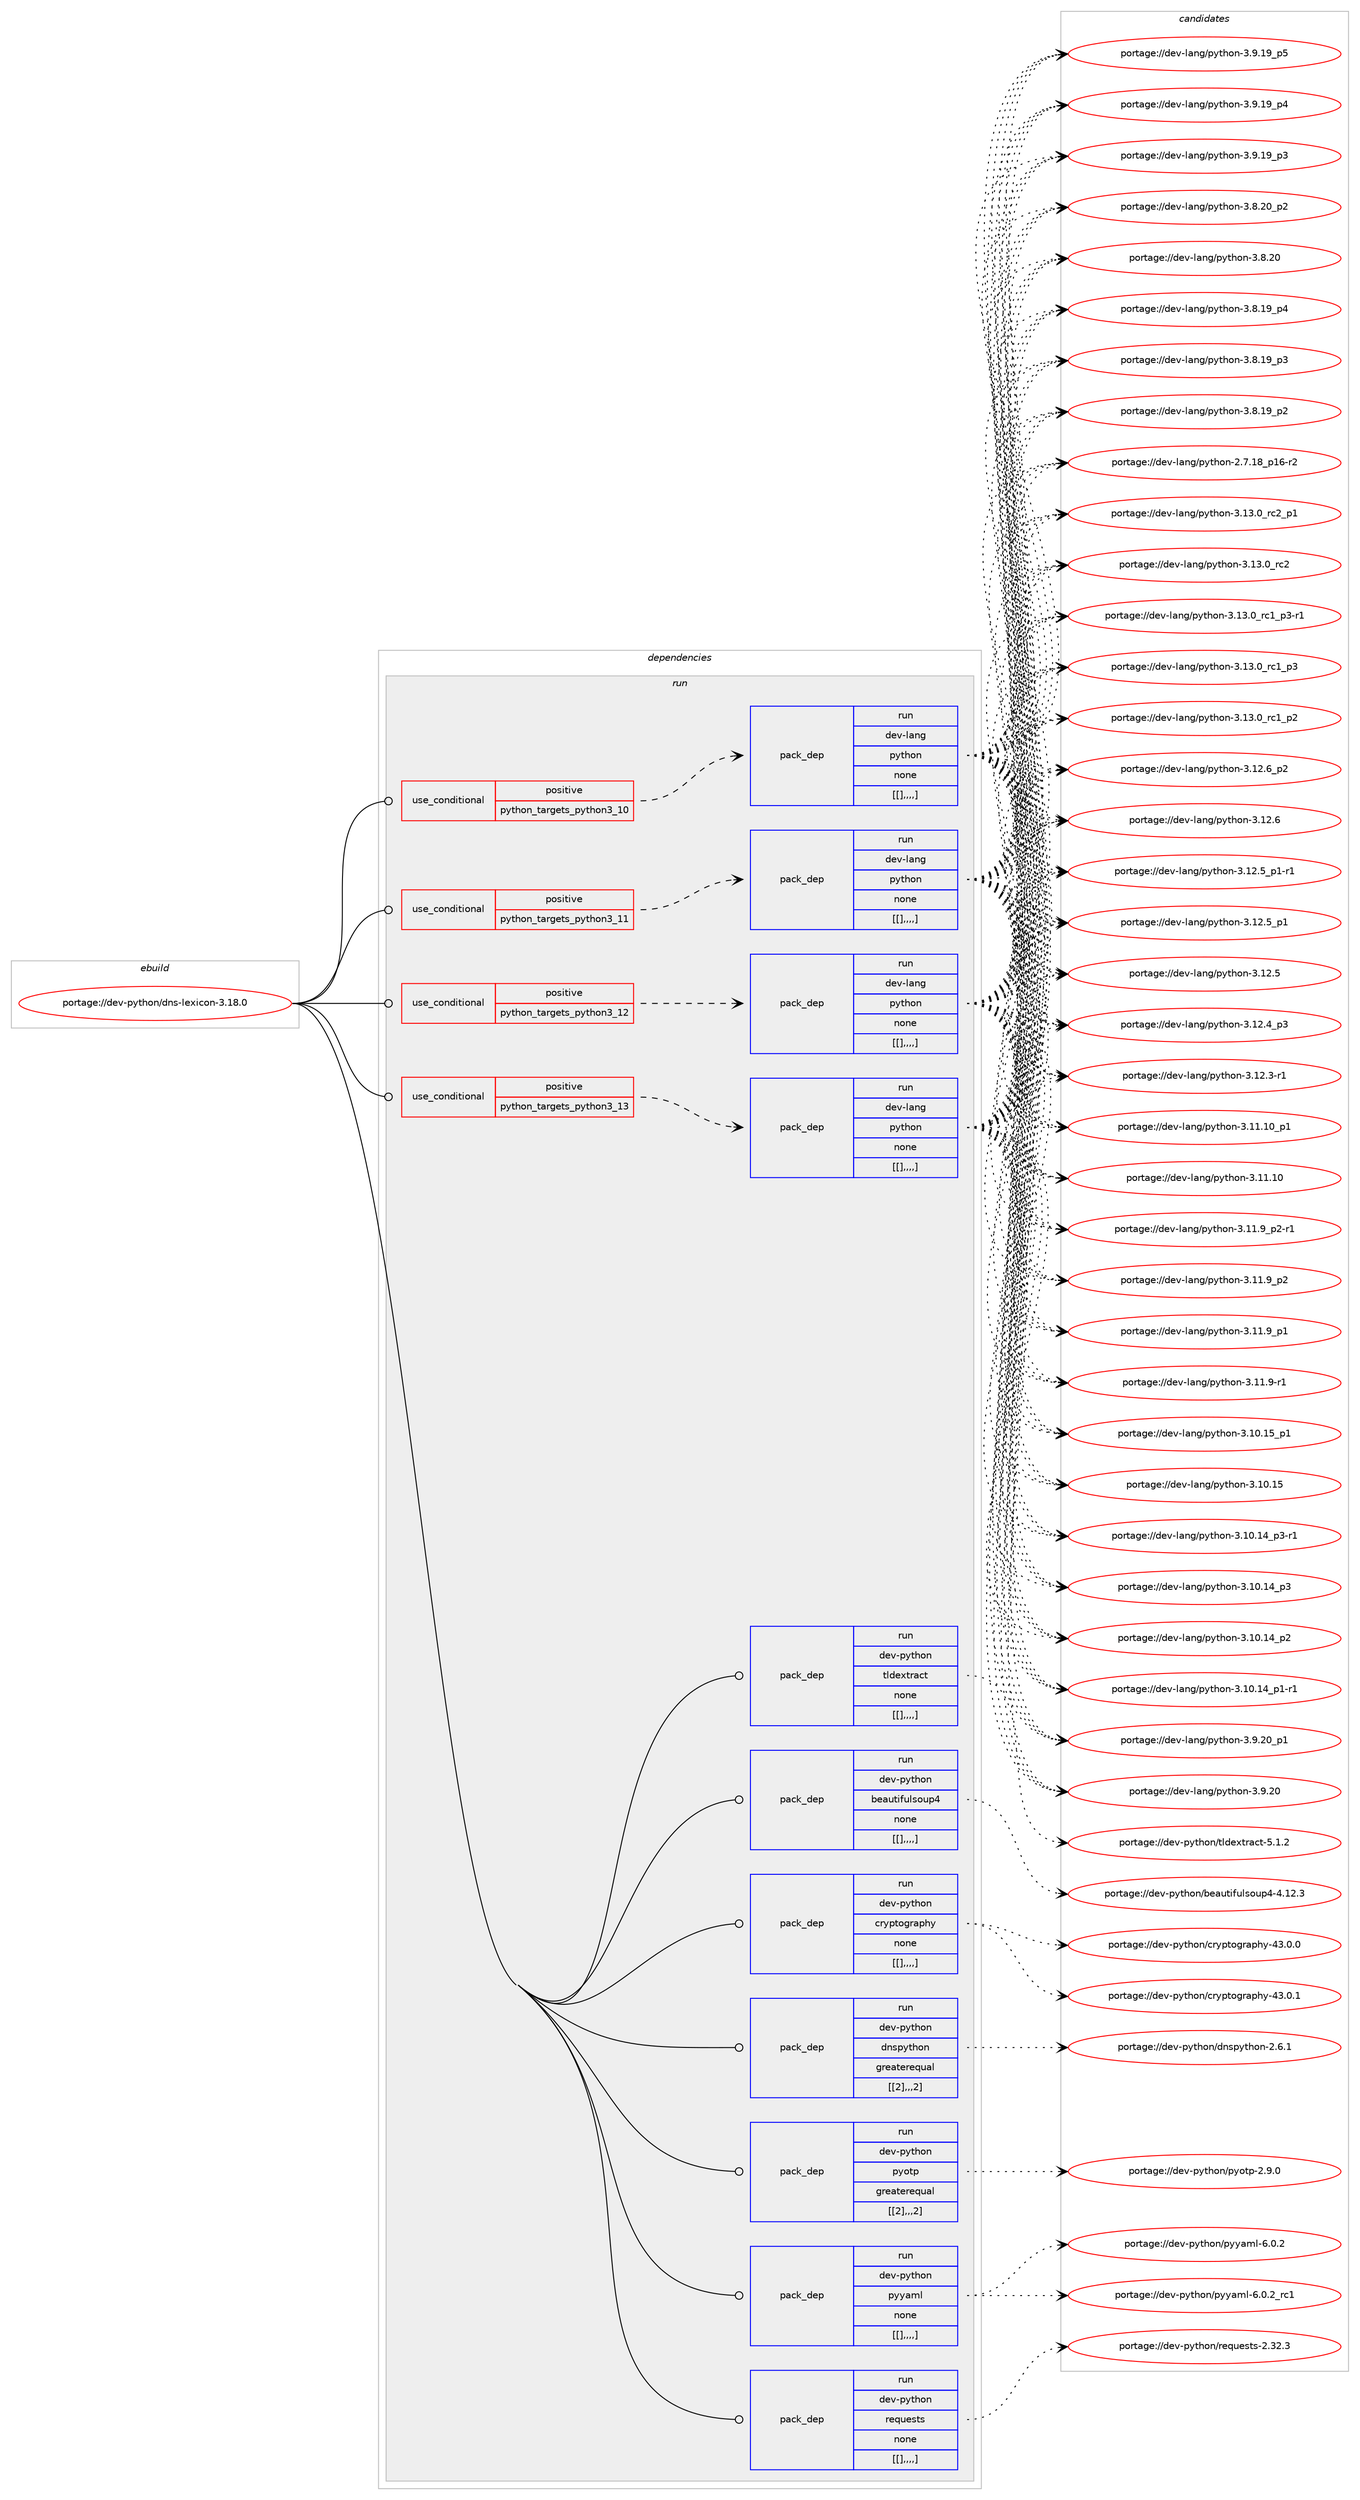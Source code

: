 digraph prolog {

# *************
# Graph options
# *************

newrank=true;
concentrate=true;
compound=true;
graph [rankdir=LR,fontname=Helvetica,fontsize=10,ranksep=1.5];#, ranksep=2.5, nodesep=0.2];
edge  [arrowhead=vee];
node  [fontname=Helvetica,fontsize=10];

# **********
# The ebuild
# **********

subgraph cluster_leftcol {
color=gray;
label=<<i>ebuild</i>>;
id [label="portage://dev-python/dns-lexicon-3.18.0", color=red, width=4, href="../dev-python/dns-lexicon-3.18.0.svg"];
}

# ****************
# The dependencies
# ****************

subgraph cluster_midcol {
color=gray;
label=<<i>dependencies</i>>;
subgraph cluster_compile {
fillcolor="#eeeeee";
style=filled;
label=<<i>compile</i>>;
}
subgraph cluster_compileandrun {
fillcolor="#eeeeee";
style=filled;
label=<<i>compile and run</i>>;
}
subgraph cluster_run {
fillcolor="#eeeeee";
style=filled;
label=<<i>run</i>>;
subgraph cond33557 {
dependency147201 [label=<<TABLE BORDER="0" CELLBORDER="1" CELLSPACING="0" CELLPADDING="4"><TR><TD ROWSPAN="3" CELLPADDING="10">use_conditional</TD></TR><TR><TD>positive</TD></TR><TR><TD>python_targets_python3_10</TD></TR></TABLE>>, shape=none, color=red];
subgraph pack112432 {
dependency147202 [label=<<TABLE BORDER="0" CELLBORDER="1" CELLSPACING="0" CELLPADDING="4" WIDTH="220"><TR><TD ROWSPAN="6" CELLPADDING="30">pack_dep</TD></TR><TR><TD WIDTH="110">run</TD></TR><TR><TD>dev-lang</TD></TR><TR><TD>python</TD></TR><TR><TD>none</TD></TR><TR><TD>[[],,,,]</TD></TR></TABLE>>, shape=none, color=blue];
}
dependency147201:e -> dependency147202:w [weight=20,style="dashed",arrowhead="vee"];
}
id:e -> dependency147201:w [weight=20,style="solid",arrowhead="odot"];
subgraph cond33558 {
dependency147203 [label=<<TABLE BORDER="0" CELLBORDER="1" CELLSPACING="0" CELLPADDING="4"><TR><TD ROWSPAN="3" CELLPADDING="10">use_conditional</TD></TR><TR><TD>positive</TD></TR><TR><TD>python_targets_python3_11</TD></TR></TABLE>>, shape=none, color=red];
subgraph pack112433 {
dependency147204 [label=<<TABLE BORDER="0" CELLBORDER="1" CELLSPACING="0" CELLPADDING="4" WIDTH="220"><TR><TD ROWSPAN="6" CELLPADDING="30">pack_dep</TD></TR><TR><TD WIDTH="110">run</TD></TR><TR><TD>dev-lang</TD></TR><TR><TD>python</TD></TR><TR><TD>none</TD></TR><TR><TD>[[],,,,]</TD></TR></TABLE>>, shape=none, color=blue];
}
dependency147203:e -> dependency147204:w [weight=20,style="dashed",arrowhead="vee"];
}
id:e -> dependency147203:w [weight=20,style="solid",arrowhead="odot"];
subgraph cond33559 {
dependency147205 [label=<<TABLE BORDER="0" CELLBORDER="1" CELLSPACING="0" CELLPADDING="4"><TR><TD ROWSPAN="3" CELLPADDING="10">use_conditional</TD></TR><TR><TD>positive</TD></TR><TR><TD>python_targets_python3_12</TD></TR></TABLE>>, shape=none, color=red];
subgraph pack112434 {
dependency147206 [label=<<TABLE BORDER="0" CELLBORDER="1" CELLSPACING="0" CELLPADDING="4" WIDTH="220"><TR><TD ROWSPAN="6" CELLPADDING="30">pack_dep</TD></TR><TR><TD WIDTH="110">run</TD></TR><TR><TD>dev-lang</TD></TR><TR><TD>python</TD></TR><TR><TD>none</TD></TR><TR><TD>[[],,,,]</TD></TR></TABLE>>, shape=none, color=blue];
}
dependency147205:e -> dependency147206:w [weight=20,style="dashed",arrowhead="vee"];
}
id:e -> dependency147205:w [weight=20,style="solid",arrowhead="odot"];
subgraph cond33560 {
dependency147207 [label=<<TABLE BORDER="0" CELLBORDER="1" CELLSPACING="0" CELLPADDING="4"><TR><TD ROWSPAN="3" CELLPADDING="10">use_conditional</TD></TR><TR><TD>positive</TD></TR><TR><TD>python_targets_python3_13</TD></TR></TABLE>>, shape=none, color=red];
subgraph pack112435 {
dependency147208 [label=<<TABLE BORDER="0" CELLBORDER="1" CELLSPACING="0" CELLPADDING="4" WIDTH="220"><TR><TD ROWSPAN="6" CELLPADDING="30">pack_dep</TD></TR><TR><TD WIDTH="110">run</TD></TR><TR><TD>dev-lang</TD></TR><TR><TD>python</TD></TR><TR><TD>none</TD></TR><TR><TD>[[],,,,]</TD></TR></TABLE>>, shape=none, color=blue];
}
dependency147207:e -> dependency147208:w [weight=20,style="dashed",arrowhead="vee"];
}
id:e -> dependency147207:w [weight=20,style="solid",arrowhead="odot"];
subgraph pack112436 {
dependency147209 [label=<<TABLE BORDER="0" CELLBORDER="1" CELLSPACING="0" CELLPADDING="4" WIDTH="220"><TR><TD ROWSPAN="6" CELLPADDING="30">pack_dep</TD></TR><TR><TD WIDTH="110">run</TD></TR><TR><TD>dev-python</TD></TR><TR><TD>beautifulsoup4</TD></TR><TR><TD>none</TD></TR><TR><TD>[[],,,,]</TD></TR></TABLE>>, shape=none, color=blue];
}
id:e -> dependency147209:w [weight=20,style="solid",arrowhead="odot"];
subgraph pack112437 {
dependency147210 [label=<<TABLE BORDER="0" CELLBORDER="1" CELLSPACING="0" CELLPADDING="4" WIDTH="220"><TR><TD ROWSPAN="6" CELLPADDING="30">pack_dep</TD></TR><TR><TD WIDTH="110">run</TD></TR><TR><TD>dev-python</TD></TR><TR><TD>cryptography</TD></TR><TR><TD>none</TD></TR><TR><TD>[[],,,,]</TD></TR></TABLE>>, shape=none, color=blue];
}
id:e -> dependency147210:w [weight=20,style="solid",arrowhead="odot"];
subgraph pack112438 {
dependency147211 [label=<<TABLE BORDER="0" CELLBORDER="1" CELLSPACING="0" CELLPADDING="4" WIDTH="220"><TR><TD ROWSPAN="6" CELLPADDING="30">pack_dep</TD></TR><TR><TD WIDTH="110">run</TD></TR><TR><TD>dev-python</TD></TR><TR><TD>dnspython</TD></TR><TR><TD>greaterequal</TD></TR><TR><TD>[[2],,,2]</TD></TR></TABLE>>, shape=none, color=blue];
}
id:e -> dependency147211:w [weight=20,style="solid",arrowhead="odot"];
subgraph pack112439 {
dependency147212 [label=<<TABLE BORDER="0" CELLBORDER="1" CELLSPACING="0" CELLPADDING="4" WIDTH="220"><TR><TD ROWSPAN="6" CELLPADDING="30">pack_dep</TD></TR><TR><TD WIDTH="110">run</TD></TR><TR><TD>dev-python</TD></TR><TR><TD>pyotp</TD></TR><TR><TD>greaterequal</TD></TR><TR><TD>[[2],,,2]</TD></TR></TABLE>>, shape=none, color=blue];
}
id:e -> dependency147212:w [weight=20,style="solid",arrowhead="odot"];
subgraph pack112440 {
dependency147213 [label=<<TABLE BORDER="0" CELLBORDER="1" CELLSPACING="0" CELLPADDING="4" WIDTH="220"><TR><TD ROWSPAN="6" CELLPADDING="30">pack_dep</TD></TR><TR><TD WIDTH="110">run</TD></TR><TR><TD>dev-python</TD></TR><TR><TD>pyyaml</TD></TR><TR><TD>none</TD></TR><TR><TD>[[],,,,]</TD></TR></TABLE>>, shape=none, color=blue];
}
id:e -> dependency147213:w [weight=20,style="solid",arrowhead="odot"];
subgraph pack112441 {
dependency147214 [label=<<TABLE BORDER="0" CELLBORDER="1" CELLSPACING="0" CELLPADDING="4" WIDTH="220"><TR><TD ROWSPAN="6" CELLPADDING="30">pack_dep</TD></TR><TR><TD WIDTH="110">run</TD></TR><TR><TD>dev-python</TD></TR><TR><TD>requests</TD></TR><TR><TD>none</TD></TR><TR><TD>[[],,,,]</TD></TR></TABLE>>, shape=none, color=blue];
}
id:e -> dependency147214:w [weight=20,style="solid",arrowhead="odot"];
subgraph pack112442 {
dependency147215 [label=<<TABLE BORDER="0" CELLBORDER="1" CELLSPACING="0" CELLPADDING="4" WIDTH="220"><TR><TD ROWSPAN="6" CELLPADDING="30">pack_dep</TD></TR><TR><TD WIDTH="110">run</TD></TR><TR><TD>dev-python</TD></TR><TR><TD>tldextract</TD></TR><TR><TD>none</TD></TR><TR><TD>[[],,,,]</TD></TR></TABLE>>, shape=none, color=blue];
}
id:e -> dependency147215:w [weight=20,style="solid",arrowhead="odot"];
}
}

# **************
# The candidates
# **************

subgraph cluster_choices {
rank=same;
color=gray;
label=<<i>candidates</i>>;

subgraph choice112432 {
color=black;
nodesep=1;
choice100101118451089711010347112121116104111110455146495146489511499509511249 [label="portage://dev-lang/python-3.13.0_rc2_p1", color=red, width=4,href="../dev-lang/python-3.13.0_rc2_p1.svg"];
choice10010111845108971101034711212111610411111045514649514648951149950 [label="portage://dev-lang/python-3.13.0_rc2", color=red, width=4,href="../dev-lang/python-3.13.0_rc2.svg"];
choice1001011184510897110103471121211161041111104551464951464895114994995112514511449 [label="portage://dev-lang/python-3.13.0_rc1_p3-r1", color=red, width=4,href="../dev-lang/python-3.13.0_rc1_p3-r1.svg"];
choice100101118451089711010347112121116104111110455146495146489511499499511251 [label="portage://dev-lang/python-3.13.0_rc1_p3", color=red, width=4,href="../dev-lang/python-3.13.0_rc1_p3.svg"];
choice100101118451089711010347112121116104111110455146495146489511499499511250 [label="portage://dev-lang/python-3.13.0_rc1_p2", color=red, width=4,href="../dev-lang/python-3.13.0_rc1_p2.svg"];
choice100101118451089711010347112121116104111110455146495046549511250 [label="portage://dev-lang/python-3.12.6_p2", color=red, width=4,href="../dev-lang/python-3.12.6_p2.svg"];
choice10010111845108971101034711212111610411111045514649504654 [label="portage://dev-lang/python-3.12.6", color=red, width=4,href="../dev-lang/python-3.12.6.svg"];
choice1001011184510897110103471121211161041111104551464950465395112494511449 [label="portage://dev-lang/python-3.12.5_p1-r1", color=red, width=4,href="../dev-lang/python-3.12.5_p1-r1.svg"];
choice100101118451089711010347112121116104111110455146495046539511249 [label="portage://dev-lang/python-3.12.5_p1", color=red, width=4,href="../dev-lang/python-3.12.5_p1.svg"];
choice10010111845108971101034711212111610411111045514649504653 [label="portage://dev-lang/python-3.12.5", color=red, width=4,href="../dev-lang/python-3.12.5.svg"];
choice100101118451089711010347112121116104111110455146495046529511251 [label="portage://dev-lang/python-3.12.4_p3", color=red, width=4,href="../dev-lang/python-3.12.4_p3.svg"];
choice100101118451089711010347112121116104111110455146495046514511449 [label="portage://dev-lang/python-3.12.3-r1", color=red, width=4,href="../dev-lang/python-3.12.3-r1.svg"];
choice10010111845108971101034711212111610411111045514649494649489511249 [label="portage://dev-lang/python-3.11.10_p1", color=red, width=4,href="../dev-lang/python-3.11.10_p1.svg"];
choice1001011184510897110103471121211161041111104551464949464948 [label="portage://dev-lang/python-3.11.10", color=red, width=4,href="../dev-lang/python-3.11.10.svg"];
choice1001011184510897110103471121211161041111104551464949465795112504511449 [label="portage://dev-lang/python-3.11.9_p2-r1", color=red, width=4,href="../dev-lang/python-3.11.9_p2-r1.svg"];
choice100101118451089711010347112121116104111110455146494946579511250 [label="portage://dev-lang/python-3.11.9_p2", color=red, width=4,href="../dev-lang/python-3.11.9_p2.svg"];
choice100101118451089711010347112121116104111110455146494946579511249 [label="portage://dev-lang/python-3.11.9_p1", color=red, width=4,href="../dev-lang/python-3.11.9_p1.svg"];
choice100101118451089711010347112121116104111110455146494946574511449 [label="portage://dev-lang/python-3.11.9-r1", color=red, width=4,href="../dev-lang/python-3.11.9-r1.svg"];
choice10010111845108971101034711212111610411111045514649484649539511249 [label="portage://dev-lang/python-3.10.15_p1", color=red, width=4,href="../dev-lang/python-3.10.15_p1.svg"];
choice1001011184510897110103471121211161041111104551464948464953 [label="portage://dev-lang/python-3.10.15", color=red, width=4,href="../dev-lang/python-3.10.15.svg"];
choice100101118451089711010347112121116104111110455146494846495295112514511449 [label="portage://dev-lang/python-3.10.14_p3-r1", color=red, width=4,href="../dev-lang/python-3.10.14_p3-r1.svg"];
choice10010111845108971101034711212111610411111045514649484649529511251 [label="portage://dev-lang/python-3.10.14_p3", color=red, width=4,href="../dev-lang/python-3.10.14_p3.svg"];
choice10010111845108971101034711212111610411111045514649484649529511250 [label="portage://dev-lang/python-3.10.14_p2", color=red, width=4,href="../dev-lang/python-3.10.14_p2.svg"];
choice100101118451089711010347112121116104111110455146494846495295112494511449 [label="portage://dev-lang/python-3.10.14_p1-r1", color=red, width=4,href="../dev-lang/python-3.10.14_p1-r1.svg"];
choice100101118451089711010347112121116104111110455146574650489511249 [label="portage://dev-lang/python-3.9.20_p1", color=red, width=4,href="../dev-lang/python-3.9.20_p1.svg"];
choice10010111845108971101034711212111610411111045514657465048 [label="portage://dev-lang/python-3.9.20", color=red, width=4,href="../dev-lang/python-3.9.20.svg"];
choice100101118451089711010347112121116104111110455146574649579511253 [label="portage://dev-lang/python-3.9.19_p5", color=red, width=4,href="../dev-lang/python-3.9.19_p5.svg"];
choice100101118451089711010347112121116104111110455146574649579511252 [label="portage://dev-lang/python-3.9.19_p4", color=red, width=4,href="../dev-lang/python-3.9.19_p4.svg"];
choice100101118451089711010347112121116104111110455146574649579511251 [label="portage://dev-lang/python-3.9.19_p3", color=red, width=4,href="../dev-lang/python-3.9.19_p3.svg"];
choice100101118451089711010347112121116104111110455146564650489511250 [label="portage://dev-lang/python-3.8.20_p2", color=red, width=4,href="../dev-lang/python-3.8.20_p2.svg"];
choice10010111845108971101034711212111610411111045514656465048 [label="portage://dev-lang/python-3.8.20", color=red, width=4,href="../dev-lang/python-3.8.20.svg"];
choice100101118451089711010347112121116104111110455146564649579511252 [label="portage://dev-lang/python-3.8.19_p4", color=red, width=4,href="../dev-lang/python-3.8.19_p4.svg"];
choice100101118451089711010347112121116104111110455146564649579511251 [label="portage://dev-lang/python-3.8.19_p3", color=red, width=4,href="../dev-lang/python-3.8.19_p3.svg"];
choice100101118451089711010347112121116104111110455146564649579511250 [label="portage://dev-lang/python-3.8.19_p2", color=red, width=4,href="../dev-lang/python-3.8.19_p2.svg"];
choice100101118451089711010347112121116104111110455046554649569511249544511450 [label="portage://dev-lang/python-2.7.18_p16-r2", color=red, width=4,href="../dev-lang/python-2.7.18_p16-r2.svg"];
dependency147202:e -> choice100101118451089711010347112121116104111110455146495146489511499509511249:w [style=dotted,weight="100"];
dependency147202:e -> choice10010111845108971101034711212111610411111045514649514648951149950:w [style=dotted,weight="100"];
dependency147202:e -> choice1001011184510897110103471121211161041111104551464951464895114994995112514511449:w [style=dotted,weight="100"];
dependency147202:e -> choice100101118451089711010347112121116104111110455146495146489511499499511251:w [style=dotted,weight="100"];
dependency147202:e -> choice100101118451089711010347112121116104111110455146495146489511499499511250:w [style=dotted,weight="100"];
dependency147202:e -> choice100101118451089711010347112121116104111110455146495046549511250:w [style=dotted,weight="100"];
dependency147202:e -> choice10010111845108971101034711212111610411111045514649504654:w [style=dotted,weight="100"];
dependency147202:e -> choice1001011184510897110103471121211161041111104551464950465395112494511449:w [style=dotted,weight="100"];
dependency147202:e -> choice100101118451089711010347112121116104111110455146495046539511249:w [style=dotted,weight="100"];
dependency147202:e -> choice10010111845108971101034711212111610411111045514649504653:w [style=dotted,weight="100"];
dependency147202:e -> choice100101118451089711010347112121116104111110455146495046529511251:w [style=dotted,weight="100"];
dependency147202:e -> choice100101118451089711010347112121116104111110455146495046514511449:w [style=dotted,weight="100"];
dependency147202:e -> choice10010111845108971101034711212111610411111045514649494649489511249:w [style=dotted,weight="100"];
dependency147202:e -> choice1001011184510897110103471121211161041111104551464949464948:w [style=dotted,weight="100"];
dependency147202:e -> choice1001011184510897110103471121211161041111104551464949465795112504511449:w [style=dotted,weight="100"];
dependency147202:e -> choice100101118451089711010347112121116104111110455146494946579511250:w [style=dotted,weight="100"];
dependency147202:e -> choice100101118451089711010347112121116104111110455146494946579511249:w [style=dotted,weight="100"];
dependency147202:e -> choice100101118451089711010347112121116104111110455146494946574511449:w [style=dotted,weight="100"];
dependency147202:e -> choice10010111845108971101034711212111610411111045514649484649539511249:w [style=dotted,weight="100"];
dependency147202:e -> choice1001011184510897110103471121211161041111104551464948464953:w [style=dotted,weight="100"];
dependency147202:e -> choice100101118451089711010347112121116104111110455146494846495295112514511449:w [style=dotted,weight="100"];
dependency147202:e -> choice10010111845108971101034711212111610411111045514649484649529511251:w [style=dotted,weight="100"];
dependency147202:e -> choice10010111845108971101034711212111610411111045514649484649529511250:w [style=dotted,weight="100"];
dependency147202:e -> choice100101118451089711010347112121116104111110455146494846495295112494511449:w [style=dotted,weight="100"];
dependency147202:e -> choice100101118451089711010347112121116104111110455146574650489511249:w [style=dotted,weight="100"];
dependency147202:e -> choice10010111845108971101034711212111610411111045514657465048:w [style=dotted,weight="100"];
dependency147202:e -> choice100101118451089711010347112121116104111110455146574649579511253:w [style=dotted,weight="100"];
dependency147202:e -> choice100101118451089711010347112121116104111110455146574649579511252:w [style=dotted,weight="100"];
dependency147202:e -> choice100101118451089711010347112121116104111110455146574649579511251:w [style=dotted,weight="100"];
dependency147202:e -> choice100101118451089711010347112121116104111110455146564650489511250:w [style=dotted,weight="100"];
dependency147202:e -> choice10010111845108971101034711212111610411111045514656465048:w [style=dotted,weight="100"];
dependency147202:e -> choice100101118451089711010347112121116104111110455146564649579511252:w [style=dotted,weight="100"];
dependency147202:e -> choice100101118451089711010347112121116104111110455146564649579511251:w [style=dotted,weight="100"];
dependency147202:e -> choice100101118451089711010347112121116104111110455146564649579511250:w [style=dotted,weight="100"];
dependency147202:e -> choice100101118451089711010347112121116104111110455046554649569511249544511450:w [style=dotted,weight="100"];
}
subgraph choice112433 {
color=black;
nodesep=1;
choice100101118451089711010347112121116104111110455146495146489511499509511249 [label="portage://dev-lang/python-3.13.0_rc2_p1", color=red, width=4,href="../dev-lang/python-3.13.0_rc2_p1.svg"];
choice10010111845108971101034711212111610411111045514649514648951149950 [label="portage://dev-lang/python-3.13.0_rc2", color=red, width=4,href="../dev-lang/python-3.13.0_rc2.svg"];
choice1001011184510897110103471121211161041111104551464951464895114994995112514511449 [label="portage://dev-lang/python-3.13.0_rc1_p3-r1", color=red, width=4,href="../dev-lang/python-3.13.0_rc1_p3-r1.svg"];
choice100101118451089711010347112121116104111110455146495146489511499499511251 [label="portage://dev-lang/python-3.13.0_rc1_p3", color=red, width=4,href="../dev-lang/python-3.13.0_rc1_p3.svg"];
choice100101118451089711010347112121116104111110455146495146489511499499511250 [label="portage://dev-lang/python-3.13.0_rc1_p2", color=red, width=4,href="../dev-lang/python-3.13.0_rc1_p2.svg"];
choice100101118451089711010347112121116104111110455146495046549511250 [label="portage://dev-lang/python-3.12.6_p2", color=red, width=4,href="../dev-lang/python-3.12.6_p2.svg"];
choice10010111845108971101034711212111610411111045514649504654 [label="portage://dev-lang/python-3.12.6", color=red, width=4,href="../dev-lang/python-3.12.6.svg"];
choice1001011184510897110103471121211161041111104551464950465395112494511449 [label="portage://dev-lang/python-3.12.5_p1-r1", color=red, width=4,href="../dev-lang/python-3.12.5_p1-r1.svg"];
choice100101118451089711010347112121116104111110455146495046539511249 [label="portage://dev-lang/python-3.12.5_p1", color=red, width=4,href="../dev-lang/python-3.12.5_p1.svg"];
choice10010111845108971101034711212111610411111045514649504653 [label="portage://dev-lang/python-3.12.5", color=red, width=4,href="../dev-lang/python-3.12.5.svg"];
choice100101118451089711010347112121116104111110455146495046529511251 [label="portage://dev-lang/python-3.12.4_p3", color=red, width=4,href="../dev-lang/python-3.12.4_p3.svg"];
choice100101118451089711010347112121116104111110455146495046514511449 [label="portage://dev-lang/python-3.12.3-r1", color=red, width=4,href="../dev-lang/python-3.12.3-r1.svg"];
choice10010111845108971101034711212111610411111045514649494649489511249 [label="portage://dev-lang/python-3.11.10_p1", color=red, width=4,href="../dev-lang/python-3.11.10_p1.svg"];
choice1001011184510897110103471121211161041111104551464949464948 [label="portage://dev-lang/python-3.11.10", color=red, width=4,href="../dev-lang/python-3.11.10.svg"];
choice1001011184510897110103471121211161041111104551464949465795112504511449 [label="portage://dev-lang/python-3.11.9_p2-r1", color=red, width=4,href="../dev-lang/python-3.11.9_p2-r1.svg"];
choice100101118451089711010347112121116104111110455146494946579511250 [label="portage://dev-lang/python-3.11.9_p2", color=red, width=4,href="../dev-lang/python-3.11.9_p2.svg"];
choice100101118451089711010347112121116104111110455146494946579511249 [label="portage://dev-lang/python-3.11.9_p1", color=red, width=4,href="../dev-lang/python-3.11.9_p1.svg"];
choice100101118451089711010347112121116104111110455146494946574511449 [label="portage://dev-lang/python-3.11.9-r1", color=red, width=4,href="../dev-lang/python-3.11.9-r1.svg"];
choice10010111845108971101034711212111610411111045514649484649539511249 [label="portage://dev-lang/python-3.10.15_p1", color=red, width=4,href="../dev-lang/python-3.10.15_p1.svg"];
choice1001011184510897110103471121211161041111104551464948464953 [label="portage://dev-lang/python-3.10.15", color=red, width=4,href="../dev-lang/python-3.10.15.svg"];
choice100101118451089711010347112121116104111110455146494846495295112514511449 [label="portage://dev-lang/python-3.10.14_p3-r1", color=red, width=4,href="../dev-lang/python-3.10.14_p3-r1.svg"];
choice10010111845108971101034711212111610411111045514649484649529511251 [label="portage://dev-lang/python-3.10.14_p3", color=red, width=4,href="../dev-lang/python-3.10.14_p3.svg"];
choice10010111845108971101034711212111610411111045514649484649529511250 [label="portage://dev-lang/python-3.10.14_p2", color=red, width=4,href="../dev-lang/python-3.10.14_p2.svg"];
choice100101118451089711010347112121116104111110455146494846495295112494511449 [label="portage://dev-lang/python-3.10.14_p1-r1", color=red, width=4,href="../dev-lang/python-3.10.14_p1-r1.svg"];
choice100101118451089711010347112121116104111110455146574650489511249 [label="portage://dev-lang/python-3.9.20_p1", color=red, width=4,href="../dev-lang/python-3.9.20_p1.svg"];
choice10010111845108971101034711212111610411111045514657465048 [label="portage://dev-lang/python-3.9.20", color=red, width=4,href="../dev-lang/python-3.9.20.svg"];
choice100101118451089711010347112121116104111110455146574649579511253 [label="portage://dev-lang/python-3.9.19_p5", color=red, width=4,href="../dev-lang/python-3.9.19_p5.svg"];
choice100101118451089711010347112121116104111110455146574649579511252 [label="portage://dev-lang/python-3.9.19_p4", color=red, width=4,href="../dev-lang/python-3.9.19_p4.svg"];
choice100101118451089711010347112121116104111110455146574649579511251 [label="portage://dev-lang/python-3.9.19_p3", color=red, width=4,href="../dev-lang/python-3.9.19_p3.svg"];
choice100101118451089711010347112121116104111110455146564650489511250 [label="portage://dev-lang/python-3.8.20_p2", color=red, width=4,href="../dev-lang/python-3.8.20_p2.svg"];
choice10010111845108971101034711212111610411111045514656465048 [label="portage://dev-lang/python-3.8.20", color=red, width=4,href="../dev-lang/python-3.8.20.svg"];
choice100101118451089711010347112121116104111110455146564649579511252 [label="portage://dev-lang/python-3.8.19_p4", color=red, width=4,href="../dev-lang/python-3.8.19_p4.svg"];
choice100101118451089711010347112121116104111110455146564649579511251 [label="portage://dev-lang/python-3.8.19_p3", color=red, width=4,href="../dev-lang/python-3.8.19_p3.svg"];
choice100101118451089711010347112121116104111110455146564649579511250 [label="portage://dev-lang/python-3.8.19_p2", color=red, width=4,href="../dev-lang/python-3.8.19_p2.svg"];
choice100101118451089711010347112121116104111110455046554649569511249544511450 [label="portage://dev-lang/python-2.7.18_p16-r2", color=red, width=4,href="../dev-lang/python-2.7.18_p16-r2.svg"];
dependency147204:e -> choice100101118451089711010347112121116104111110455146495146489511499509511249:w [style=dotted,weight="100"];
dependency147204:e -> choice10010111845108971101034711212111610411111045514649514648951149950:w [style=dotted,weight="100"];
dependency147204:e -> choice1001011184510897110103471121211161041111104551464951464895114994995112514511449:w [style=dotted,weight="100"];
dependency147204:e -> choice100101118451089711010347112121116104111110455146495146489511499499511251:w [style=dotted,weight="100"];
dependency147204:e -> choice100101118451089711010347112121116104111110455146495146489511499499511250:w [style=dotted,weight="100"];
dependency147204:e -> choice100101118451089711010347112121116104111110455146495046549511250:w [style=dotted,weight="100"];
dependency147204:e -> choice10010111845108971101034711212111610411111045514649504654:w [style=dotted,weight="100"];
dependency147204:e -> choice1001011184510897110103471121211161041111104551464950465395112494511449:w [style=dotted,weight="100"];
dependency147204:e -> choice100101118451089711010347112121116104111110455146495046539511249:w [style=dotted,weight="100"];
dependency147204:e -> choice10010111845108971101034711212111610411111045514649504653:w [style=dotted,weight="100"];
dependency147204:e -> choice100101118451089711010347112121116104111110455146495046529511251:w [style=dotted,weight="100"];
dependency147204:e -> choice100101118451089711010347112121116104111110455146495046514511449:w [style=dotted,weight="100"];
dependency147204:e -> choice10010111845108971101034711212111610411111045514649494649489511249:w [style=dotted,weight="100"];
dependency147204:e -> choice1001011184510897110103471121211161041111104551464949464948:w [style=dotted,weight="100"];
dependency147204:e -> choice1001011184510897110103471121211161041111104551464949465795112504511449:w [style=dotted,weight="100"];
dependency147204:e -> choice100101118451089711010347112121116104111110455146494946579511250:w [style=dotted,weight="100"];
dependency147204:e -> choice100101118451089711010347112121116104111110455146494946579511249:w [style=dotted,weight="100"];
dependency147204:e -> choice100101118451089711010347112121116104111110455146494946574511449:w [style=dotted,weight="100"];
dependency147204:e -> choice10010111845108971101034711212111610411111045514649484649539511249:w [style=dotted,weight="100"];
dependency147204:e -> choice1001011184510897110103471121211161041111104551464948464953:w [style=dotted,weight="100"];
dependency147204:e -> choice100101118451089711010347112121116104111110455146494846495295112514511449:w [style=dotted,weight="100"];
dependency147204:e -> choice10010111845108971101034711212111610411111045514649484649529511251:w [style=dotted,weight="100"];
dependency147204:e -> choice10010111845108971101034711212111610411111045514649484649529511250:w [style=dotted,weight="100"];
dependency147204:e -> choice100101118451089711010347112121116104111110455146494846495295112494511449:w [style=dotted,weight="100"];
dependency147204:e -> choice100101118451089711010347112121116104111110455146574650489511249:w [style=dotted,weight="100"];
dependency147204:e -> choice10010111845108971101034711212111610411111045514657465048:w [style=dotted,weight="100"];
dependency147204:e -> choice100101118451089711010347112121116104111110455146574649579511253:w [style=dotted,weight="100"];
dependency147204:e -> choice100101118451089711010347112121116104111110455146574649579511252:w [style=dotted,weight="100"];
dependency147204:e -> choice100101118451089711010347112121116104111110455146574649579511251:w [style=dotted,weight="100"];
dependency147204:e -> choice100101118451089711010347112121116104111110455146564650489511250:w [style=dotted,weight="100"];
dependency147204:e -> choice10010111845108971101034711212111610411111045514656465048:w [style=dotted,weight="100"];
dependency147204:e -> choice100101118451089711010347112121116104111110455146564649579511252:w [style=dotted,weight="100"];
dependency147204:e -> choice100101118451089711010347112121116104111110455146564649579511251:w [style=dotted,weight="100"];
dependency147204:e -> choice100101118451089711010347112121116104111110455146564649579511250:w [style=dotted,weight="100"];
dependency147204:e -> choice100101118451089711010347112121116104111110455046554649569511249544511450:w [style=dotted,weight="100"];
}
subgraph choice112434 {
color=black;
nodesep=1;
choice100101118451089711010347112121116104111110455146495146489511499509511249 [label="portage://dev-lang/python-3.13.0_rc2_p1", color=red, width=4,href="../dev-lang/python-3.13.0_rc2_p1.svg"];
choice10010111845108971101034711212111610411111045514649514648951149950 [label="portage://dev-lang/python-3.13.0_rc2", color=red, width=4,href="../dev-lang/python-3.13.0_rc2.svg"];
choice1001011184510897110103471121211161041111104551464951464895114994995112514511449 [label="portage://dev-lang/python-3.13.0_rc1_p3-r1", color=red, width=4,href="../dev-lang/python-3.13.0_rc1_p3-r1.svg"];
choice100101118451089711010347112121116104111110455146495146489511499499511251 [label="portage://dev-lang/python-3.13.0_rc1_p3", color=red, width=4,href="../dev-lang/python-3.13.0_rc1_p3.svg"];
choice100101118451089711010347112121116104111110455146495146489511499499511250 [label="portage://dev-lang/python-3.13.0_rc1_p2", color=red, width=4,href="../dev-lang/python-3.13.0_rc1_p2.svg"];
choice100101118451089711010347112121116104111110455146495046549511250 [label="portage://dev-lang/python-3.12.6_p2", color=red, width=4,href="../dev-lang/python-3.12.6_p2.svg"];
choice10010111845108971101034711212111610411111045514649504654 [label="portage://dev-lang/python-3.12.6", color=red, width=4,href="../dev-lang/python-3.12.6.svg"];
choice1001011184510897110103471121211161041111104551464950465395112494511449 [label="portage://dev-lang/python-3.12.5_p1-r1", color=red, width=4,href="../dev-lang/python-3.12.5_p1-r1.svg"];
choice100101118451089711010347112121116104111110455146495046539511249 [label="portage://dev-lang/python-3.12.5_p1", color=red, width=4,href="../dev-lang/python-3.12.5_p1.svg"];
choice10010111845108971101034711212111610411111045514649504653 [label="portage://dev-lang/python-3.12.5", color=red, width=4,href="../dev-lang/python-3.12.5.svg"];
choice100101118451089711010347112121116104111110455146495046529511251 [label="portage://dev-lang/python-3.12.4_p3", color=red, width=4,href="../dev-lang/python-3.12.4_p3.svg"];
choice100101118451089711010347112121116104111110455146495046514511449 [label="portage://dev-lang/python-3.12.3-r1", color=red, width=4,href="../dev-lang/python-3.12.3-r1.svg"];
choice10010111845108971101034711212111610411111045514649494649489511249 [label="portage://dev-lang/python-3.11.10_p1", color=red, width=4,href="../dev-lang/python-3.11.10_p1.svg"];
choice1001011184510897110103471121211161041111104551464949464948 [label="portage://dev-lang/python-3.11.10", color=red, width=4,href="../dev-lang/python-3.11.10.svg"];
choice1001011184510897110103471121211161041111104551464949465795112504511449 [label="portage://dev-lang/python-3.11.9_p2-r1", color=red, width=4,href="../dev-lang/python-3.11.9_p2-r1.svg"];
choice100101118451089711010347112121116104111110455146494946579511250 [label="portage://dev-lang/python-3.11.9_p2", color=red, width=4,href="../dev-lang/python-3.11.9_p2.svg"];
choice100101118451089711010347112121116104111110455146494946579511249 [label="portage://dev-lang/python-3.11.9_p1", color=red, width=4,href="../dev-lang/python-3.11.9_p1.svg"];
choice100101118451089711010347112121116104111110455146494946574511449 [label="portage://dev-lang/python-3.11.9-r1", color=red, width=4,href="../dev-lang/python-3.11.9-r1.svg"];
choice10010111845108971101034711212111610411111045514649484649539511249 [label="portage://dev-lang/python-3.10.15_p1", color=red, width=4,href="../dev-lang/python-3.10.15_p1.svg"];
choice1001011184510897110103471121211161041111104551464948464953 [label="portage://dev-lang/python-3.10.15", color=red, width=4,href="../dev-lang/python-3.10.15.svg"];
choice100101118451089711010347112121116104111110455146494846495295112514511449 [label="portage://dev-lang/python-3.10.14_p3-r1", color=red, width=4,href="../dev-lang/python-3.10.14_p3-r1.svg"];
choice10010111845108971101034711212111610411111045514649484649529511251 [label="portage://dev-lang/python-3.10.14_p3", color=red, width=4,href="../dev-lang/python-3.10.14_p3.svg"];
choice10010111845108971101034711212111610411111045514649484649529511250 [label="portage://dev-lang/python-3.10.14_p2", color=red, width=4,href="../dev-lang/python-3.10.14_p2.svg"];
choice100101118451089711010347112121116104111110455146494846495295112494511449 [label="portage://dev-lang/python-3.10.14_p1-r1", color=red, width=4,href="../dev-lang/python-3.10.14_p1-r1.svg"];
choice100101118451089711010347112121116104111110455146574650489511249 [label="portage://dev-lang/python-3.9.20_p1", color=red, width=4,href="../dev-lang/python-3.9.20_p1.svg"];
choice10010111845108971101034711212111610411111045514657465048 [label="portage://dev-lang/python-3.9.20", color=red, width=4,href="../dev-lang/python-3.9.20.svg"];
choice100101118451089711010347112121116104111110455146574649579511253 [label="portage://dev-lang/python-3.9.19_p5", color=red, width=4,href="../dev-lang/python-3.9.19_p5.svg"];
choice100101118451089711010347112121116104111110455146574649579511252 [label="portage://dev-lang/python-3.9.19_p4", color=red, width=4,href="../dev-lang/python-3.9.19_p4.svg"];
choice100101118451089711010347112121116104111110455146574649579511251 [label="portage://dev-lang/python-3.9.19_p3", color=red, width=4,href="../dev-lang/python-3.9.19_p3.svg"];
choice100101118451089711010347112121116104111110455146564650489511250 [label="portage://dev-lang/python-3.8.20_p2", color=red, width=4,href="../dev-lang/python-3.8.20_p2.svg"];
choice10010111845108971101034711212111610411111045514656465048 [label="portage://dev-lang/python-3.8.20", color=red, width=4,href="../dev-lang/python-3.8.20.svg"];
choice100101118451089711010347112121116104111110455146564649579511252 [label="portage://dev-lang/python-3.8.19_p4", color=red, width=4,href="../dev-lang/python-3.8.19_p4.svg"];
choice100101118451089711010347112121116104111110455146564649579511251 [label="portage://dev-lang/python-3.8.19_p3", color=red, width=4,href="../dev-lang/python-3.8.19_p3.svg"];
choice100101118451089711010347112121116104111110455146564649579511250 [label="portage://dev-lang/python-3.8.19_p2", color=red, width=4,href="../dev-lang/python-3.8.19_p2.svg"];
choice100101118451089711010347112121116104111110455046554649569511249544511450 [label="portage://dev-lang/python-2.7.18_p16-r2", color=red, width=4,href="../dev-lang/python-2.7.18_p16-r2.svg"];
dependency147206:e -> choice100101118451089711010347112121116104111110455146495146489511499509511249:w [style=dotted,weight="100"];
dependency147206:e -> choice10010111845108971101034711212111610411111045514649514648951149950:w [style=dotted,weight="100"];
dependency147206:e -> choice1001011184510897110103471121211161041111104551464951464895114994995112514511449:w [style=dotted,weight="100"];
dependency147206:e -> choice100101118451089711010347112121116104111110455146495146489511499499511251:w [style=dotted,weight="100"];
dependency147206:e -> choice100101118451089711010347112121116104111110455146495146489511499499511250:w [style=dotted,weight="100"];
dependency147206:e -> choice100101118451089711010347112121116104111110455146495046549511250:w [style=dotted,weight="100"];
dependency147206:e -> choice10010111845108971101034711212111610411111045514649504654:w [style=dotted,weight="100"];
dependency147206:e -> choice1001011184510897110103471121211161041111104551464950465395112494511449:w [style=dotted,weight="100"];
dependency147206:e -> choice100101118451089711010347112121116104111110455146495046539511249:w [style=dotted,weight="100"];
dependency147206:e -> choice10010111845108971101034711212111610411111045514649504653:w [style=dotted,weight="100"];
dependency147206:e -> choice100101118451089711010347112121116104111110455146495046529511251:w [style=dotted,weight="100"];
dependency147206:e -> choice100101118451089711010347112121116104111110455146495046514511449:w [style=dotted,weight="100"];
dependency147206:e -> choice10010111845108971101034711212111610411111045514649494649489511249:w [style=dotted,weight="100"];
dependency147206:e -> choice1001011184510897110103471121211161041111104551464949464948:w [style=dotted,weight="100"];
dependency147206:e -> choice1001011184510897110103471121211161041111104551464949465795112504511449:w [style=dotted,weight="100"];
dependency147206:e -> choice100101118451089711010347112121116104111110455146494946579511250:w [style=dotted,weight="100"];
dependency147206:e -> choice100101118451089711010347112121116104111110455146494946579511249:w [style=dotted,weight="100"];
dependency147206:e -> choice100101118451089711010347112121116104111110455146494946574511449:w [style=dotted,weight="100"];
dependency147206:e -> choice10010111845108971101034711212111610411111045514649484649539511249:w [style=dotted,weight="100"];
dependency147206:e -> choice1001011184510897110103471121211161041111104551464948464953:w [style=dotted,weight="100"];
dependency147206:e -> choice100101118451089711010347112121116104111110455146494846495295112514511449:w [style=dotted,weight="100"];
dependency147206:e -> choice10010111845108971101034711212111610411111045514649484649529511251:w [style=dotted,weight="100"];
dependency147206:e -> choice10010111845108971101034711212111610411111045514649484649529511250:w [style=dotted,weight="100"];
dependency147206:e -> choice100101118451089711010347112121116104111110455146494846495295112494511449:w [style=dotted,weight="100"];
dependency147206:e -> choice100101118451089711010347112121116104111110455146574650489511249:w [style=dotted,weight="100"];
dependency147206:e -> choice10010111845108971101034711212111610411111045514657465048:w [style=dotted,weight="100"];
dependency147206:e -> choice100101118451089711010347112121116104111110455146574649579511253:w [style=dotted,weight="100"];
dependency147206:e -> choice100101118451089711010347112121116104111110455146574649579511252:w [style=dotted,weight="100"];
dependency147206:e -> choice100101118451089711010347112121116104111110455146574649579511251:w [style=dotted,weight="100"];
dependency147206:e -> choice100101118451089711010347112121116104111110455146564650489511250:w [style=dotted,weight="100"];
dependency147206:e -> choice10010111845108971101034711212111610411111045514656465048:w [style=dotted,weight="100"];
dependency147206:e -> choice100101118451089711010347112121116104111110455146564649579511252:w [style=dotted,weight="100"];
dependency147206:e -> choice100101118451089711010347112121116104111110455146564649579511251:w [style=dotted,weight="100"];
dependency147206:e -> choice100101118451089711010347112121116104111110455146564649579511250:w [style=dotted,weight="100"];
dependency147206:e -> choice100101118451089711010347112121116104111110455046554649569511249544511450:w [style=dotted,weight="100"];
}
subgraph choice112435 {
color=black;
nodesep=1;
choice100101118451089711010347112121116104111110455146495146489511499509511249 [label="portage://dev-lang/python-3.13.0_rc2_p1", color=red, width=4,href="../dev-lang/python-3.13.0_rc2_p1.svg"];
choice10010111845108971101034711212111610411111045514649514648951149950 [label="portage://dev-lang/python-3.13.0_rc2", color=red, width=4,href="../dev-lang/python-3.13.0_rc2.svg"];
choice1001011184510897110103471121211161041111104551464951464895114994995112514511449 [label="portage://dev-lang/python-3.13.0_rc1_p3-r1", color=red, width=4,href="../dev-lang/python-3.13.0_rc1_p3-r1.svg"];
choice100101118451089711010347112121116104111110455146495146489511499499511251 [label="portage://dev-lang/python-3.13.0_rc1_p3", color=red, width=4,href="../dev-lang/python-3.13.0_rc1_p3.svg"];
choice100101118451089711010347112121116104111110455146495146489511499499511250 [label="portage://dev-lang/python-3.13.0_rc1_p2", color=red, width=4,href="../dev-lang/python-3.13.0_rc1_p2.svg"];
choice100101118451089711010347112121116104111110455146495046549511250 [label="portage://dev-lang/python-3.12.6_p2", color=red, width=4,href="../dev-lang/python-3.12.6_p2.svg"];
choice10010111845108971101034711212111610411111045514649504654 [label="portage://dev-lang/python-3.12.6", color=red, width=4,href="../dev-lang/python-3.12.6.svg"];
choice1001011184510897110103471121211161041111104551464950465395112494511449 [label="portage://dev-lang/python-3.12.5_p1-r1", color=red, width=4,href="../dev-lang/python-3.12.5_p1-r1.svg"];
choice100101118451089711010347112121116104111110455146495046539511249 [label="portage://dev-lang/python-3.12.5_p1", color=red, width=4,href="../dev-lang/python-3.12.5_p1.svg"];
choice10010111845108971101034711212111610411111045514649504653 [label="portage://dev-lang/python-3.12.5", color=red, width=4,href="../dev-lang/python-3.12.5.svg"];
choice100101118451089711010347112121116104111110455146495046529511251 [label="portage://dev-lang/python-3.12.4_p3", color=red, width=4,href="../dev-lang/python-3.12.4_p3.svg"];
choice100101118451089711010347112121116104111110455146495046514511449 [label="portage://dev-lang/python-3.12.3-r1", color=red, width=4,href="../dev-lang/python-3.12.3-r1.svg"];
choice10010111845108971101034711212111610411111045514649494649489511249 [label="portage://dev-lang/python-3.11.10_p1", color=red, width=4,href="../dev-lang/python-3.11.10_p1.svg"];
choice1001011184510897110103471121211161041111104551464949464948 [label="portage://dev-lang/python-3.11.10", color=red, width=4,href="../dev-lang/python-3.11.10.svg"];
choice1001011184510897110103471121211161041111104551464949465795112504511449 [label="portage://dev-lang/python-3.11.9_p2-r1", color=red, width=4,href="../dev-lang/python-3.11.9_p2-r1.svg"];
choice100101118451089711010347112121116104111110455146494946579511250 [label="portage://dev-lang/python-3.11.9_p2", color=red, width=4,href="../dev-lang/python-3.11.9_p2.svg"];
choice100101118451089711010347112121116104111110455146494946579511249 [label="portage://dev-lang/python-3.11.9_p1", color=red, width=4,href="../dev-lang/python-3.11.9_p1.svg"];
choice100101118451089711010347112121116104111110455146494946574511449 [label="portage://dev-lang/python-3.11.9-r1", color=red, width=4,href="../dev-lang/python-3.11.9-r1.svg"];
choice10010111845108971101034711212111610411111045514649484649539511249 [label="portage://dev-lang/python-3.10.15_p1", color=red, width=4,href="../dev-lang/python-3.10.15_p1.svg"];
choice1001011184510897110103471121211161041111104551464948464953 [label="portage://dev-lang/python-3.10.15", color=red, width=4,href="../dev-lang/python-3.10.15.svg"];
choice100101118451089711010347112121116104111110455146494846495295112514511449 [label="portage://dev-lang/python-3.10.14_p3-r1", color=red, width=4,href="../dev-lang/python-3.10.14_p3-r1.svg"];
choice10010111845108971101034711212111610411111045514649484649529511251 [label="portage://dev-lang/python-3.10.14_p3", color=red, width=4,href="../dev-lang/python-3.10.14_p3.svg"];
choice10010111845108971101034711212111610411111045514649484649529511250 [label="portage://dev-lang/python-3.10.14_p2", color=red, width=4,href="../dev-lang/python-3.10.14_p2.svg"];
choice100101118451089711010347112121116104111110455146494846495295112494511449 [label="portage://dev-lang/python-3.10.14_p1-r1", color=red, width=4,href="../dev-lang/python-3.10.14_p1-r1.svg"];
choice100101118451089711010347112121116104111110455146574650489511249 [label="portage://dev-lang/python-3.9.20_p1", color=red, width=4,href="../dev-lang/python-3.9.20_p1.svg"];
choice10010111845108971101034711212111610411111045514657465048 [label="portage://dev-lang/python-3.9.20", color=red, width=4,href="../dev-lang/python-3.9.20.svg"];
choice100101118451089711010347112121116104111110455146574649579511253 [label="portage://dev-lang/python-3.9.19_p5", color=red, width=4,href="../dev-lang/python-3.9.19_p5.svg"];
choice100101118451089711010347112121116104111110455146574649579511252 [label="portage://dev-lang/python-3.9.19_p4", color=red, width=4,href="../dev-lang/python-3.9.19_p4.svg"];
choice100101118451089711010347112121116104111110455146574649579511251 [label="portage://dev-lang/python-3.9.19_p3", color=red, width=4,href="../dev-lang/python-3.9.19_p3.svg"];
choice100101118451089711010347112121116104111110455146564650489511250 [label="portage://dev-lang/python-3.8.20_p2", color=red, width=4,href="../dev-lang/python-3.8.20_p2.svg"];
choice10010111845108971101034711212111610411111045514656465048 [label="portage://dev-lang/python-3.8.20", color=red, width=4,href="../dev-lang/python-3.8.20.svg"];
choice100101118451089711010347112121116104111110455146564649579511252 [label="portage://dev-lang/python-3.8.19_p4", color=red, width=4,href="../dev-lang/python-3.8.19_p4.svg"];
choice100101118451089711010347112121116104111110455146564649579511251 [label="portage://dev-lang/python-3.8.19_p3", color=red, width=4,href="../dev-lang/python-3.8.19_p3.svg"];
choice100101118451089711010347112121116104111110455146564649579511250 [label="portage://dev-lang/python-3.8.19_p2", color=red, width=4,href="../dev-lang/python-3.8.19_p2.svg"];
choice100101118451089711010347112121116104111110455046554649569511249544511450 [label="portage://dev-lang/python-2.7.18_p16-r2", color=red, width=4,href="../dev-lang/python-2.7.18_p16-r2.svg"];
dependency147208:e -> choice100101118451089711010347112121116104111110455146495146489511499509511249:w [style=dotted,weight="100"];
dependency147208:e -> choice10010111845108971101034711212111610411111045514649514648951149950:w [style=dotted,weight="100"];
dependency147208:e -> choice1001011184510897110103471121211161041111104551464951464895114994995112514511449:w [style=dotted,weight="100"];
dependency147208:e -> choice100101118451089711010347112121116104111110455146495146489511499499511251:w [style=dotted,weight="100"];
dependency147208:e -> choice100101118451089711010347112121116104111110455146495146489511499499511250:w [style=dotted,weight="100"];
dependency147208:e -> choice100101118451089711010347112121116104111110455146495046549511250:w [style=dotted,weight="100"];
dependency147208:e -> choice10010111845108971101034711212111610411111045514649504654:w [style=dotted,weight="100"];
dependency147208:e -> choice1001011184510897110103471121211161041111104551464950465395112494511449:w [style=dotted,weight="100"];
dependency147208:e -> choice100101118451089711010347112121116104111110455146495046539511249:w [style=dotted,weight="100"];
dependency147208:e -> choice10010111845108971101034711212111610411111045514649504653:w [style=dotted,weight="100"];
dependency147208:e -> choice100101118451089711010347112121116104111110455146495046529511251:w [style=dotted,weight="100"];
dependency147208:e -> choice100101118451089711010347112121116104111110455146495046514511449:w [style=dotted,weight="100"];
dependency147208:e -> choice10010111845108971101034711212111610411111045514649494649489511249:w [style=dotted,weight="100"];
dependency147208:e -> choice1001011184510897110103471121211161041111104551464949464948:w [style=dotted,weight="100"];
dependency147208:e -> choice1001011184510897110103471121211161041111104551464949465795112504511449:w [style=dotted,weight="100"];
dependency147208:e -> choice100101118451089711010347112121116104111110455146494946579511250:w [style=dotted,weight="100"];
dependency147208:e -> choice100101118451089711010347112121116104111110455146494946579511249:w [style=dotted,weight="100"];
dependency147208:e -> choice100101118451089711010347112121116104111110455146494946574511449:w [style=dotted,weight="100"];
dependency147208:e -> choice10010111845108971101034711212111610411111045514649484649539511249:w [style=dotted,weight="100"];
dependency147208:e -> choice1001011184510897110103471121211161041111104551464948464953:w [style=dotted,weight="100"];
dependency147208:e -> choice100101118451089711010347112121116104111110455146494846495295112514511449:w [style=dotted,weight="100"];
dependency147208:e -> choice10010111845108971101034711212111610411111045514649484649529511251:w [style=dotted,weight="100"];
dependency147208:e -> choice10010111845108971101034711212111610411111045514649484649529511250:w [style=dotted,weight="100"];
dependency147208:e -> choice100101118451089711010347112121116104111110455146494846495295112494511449:w [style=dotted,weight="100"];
dependency147208:e -> choice100101118451089711010347112121116104111110455146574650489511249:w [style=dotted,weight="100"];
dependency147208:e -> choice10010111845108971101034711212111610411111045514657465048:w [style=dotted,weight="100"];
dependency147208:e -> choice100101118451089711010347112121116104111110455146574649579511253:w [style=dotted,weight="100"];
dependency147208:e -> choice100101118451089711010347112121116104111110455146574649579511252:w [style=dotted,weight="100"];
dependency147208:e -> choice100101118451089711010347112121116104111110455146574649579511251:w [style=dotted,weight="100"];
dependency147208:e -> choice100101118451089711010347112121116104111110455146564650489511250:w [style=dotted,weight="100"];
dependency147208:e -> choice10010111845108971101034711212111610411111045514656465048:w [style=dotted,weight="100"];
dependency147208:e -> choice100101118451089711010347112121116104111110455146564649579511252:w [style=dotted,weight="100"];
dependency147208:e -> choice100101118451089711010347112121116104111110455146564649579511251:w [style=dotted,weight="100"];
dependency147208:e -> choice100101118451089711010347112121116104111110455146564649579511250:w [style=dotted,weight="100"];
dependency147208:e -> choice100101118451089711010347112121116104111110455046554649569511249544511450:w [style=dotted,weight="100"];
}
subgraph choice112436 {
color=black;
nodesep=1;
choice100101118451121211161041111104798101971171161051021171081151111171125245524649504651 [label="portage://dev-python/beautifulsoup4-4.12.3", color=red, width=4,href="../dev-python/beautifulsoup4-4.12.3.svg"];
dependency147209:e -> choice100101118451121211161041111104798101971171161051021171081151111171125245524649504651:w [style=dotted,weight="100"];
}
subgraph choice112437 {
color=black;
nodesep=1;
choice1001011184511212111610411111047991141211121161111031149711210412145525146484649 [label="portage://dev-python/cryptography-43.0.1", color=red, width=4,href="../dev-python/cryptography-43.0.1.svg"];
choice1001011184511212111610411111047991141211121161111031149711210412145525146484648 [label="portage://dev-python/cryptography-43.0.0", color=red, width=4,href="../dev-python/cryptography-43.0.0.svg"];
dependency147210:e -> choice1001011184511212111610411111047991141211121161111031149711210412145525146484649:w [style=dotted,weight="100"];
dependency147210:e -> choice1001011184511212111610411111047991141211121161111031149711210412145525146484648:w [style=dotted,weight="100"];
}
subgraph choice112438 {
color=black;
nodesep=1;
choice1001011184511212111610411111047100110115112121116104111110455046544649 [label="portage://dev-python/dnspython-2.6.1", color=red, width=4,href="../dev-python/dnspython-2.6.1.svg"];
dependency147211:e -> choice1001011184511212111610411111047100110115112121116104111110455046544649:w [style=dotted,weight="100"];
}
subgraph choice112439 {
color=black;
nodesep=1;
choice1001011184511212111610411111047112121111116112455046574648 [label="portage://dev-python/pyotp-2.9.0", color=red, width=4,href="../dev-python/pyotp-2.9.0.svg"];
dependency147212:e -> choice1001011184511212111610411111047112121111116112455046574648:w [style=dotted,weight="100"];
}
subgraph choice112440 {
color=black;
nodesep=1;
choice100101118451121211161041111104711212112197109108455446484650951149949 [label="portage://dev-python/pyyaml-6.0.2_rc1", color=red, width=4,href="../dev-python/pyyaml-6.0.2_rc1.svg"];
choice100101118451121211161041111104711212112197109108455446484650 [label="portage://dev-python/pyyaml-6.0.2", color=red, width=4,href="../dev-python/pyyaml-6.0.2.svg"];
dependency147213:e -> choice100101118451121211161041111104711212112197109108455446484650951149949:w [style=dotted,weight="100"];
dependency147213:e -> choice100101118451121211161041111104711212112197109108455446484650:w [style=dotted,weight="100"];
}
subgraph choice112441 {
color=black;
nodesep=1;
choice100101118451121211161041111104711410111311710111511611545504651504651 [label="portage://dev-python/requests-2.32.3", color=red, width=4,href="../dev-python/requests-2.32.3.svg"];
dependency147214:e -> choice100101118451121211161041111104711410111311710111511611545504651504651:w [style=dotted,weight="100"];
}
subgraph choice112442 {
color=black;
nodesep=1;
choice10010111845112121116104111110471161081001011201161149799116455346494650 [label="portage://dev-python/tldextract-5.1.2", color=red, width=4,href="../dev-python/tldextract-5.1.2.svg"];
dependency147215:e -> choice10010111845112121116104111110471161081001011201161149799116455346494650:w [style=dotted,weight="100"];
}
}

}
